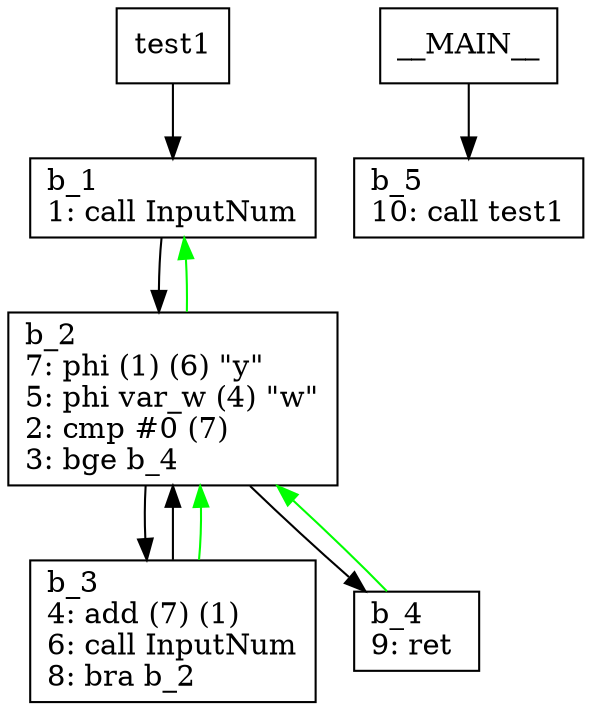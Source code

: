 digraph Computation {
node [shape=box];
test1 -> b_1;
b_1 [label="b_1\l1: call InputNum\l"]
b_1 -> b_2;
b_2 [label="b_2\l7: phi (1) (6) \"y\"\l5: phi var_w (4) \"w\"\l2: cmp #0 (7)\l3: bge b_4\l"]
b_2 -> b_3;
b_3 [label="b_3\l4: add (7) (1)\l6: call InputNum\l8: bra b_2\l"]
b_3 -> b_2;
b_3 -> b_2[color="green"];
b_2 -> b_4;
b_4 [label="b_4\l9: ret \l"]
b_4 -> b_2[color="green"];
b_2 -> b_1[color="green"];
__MAIN__ -> b_5;
b_5 [label="b_5\l10: call test1\l"]
}